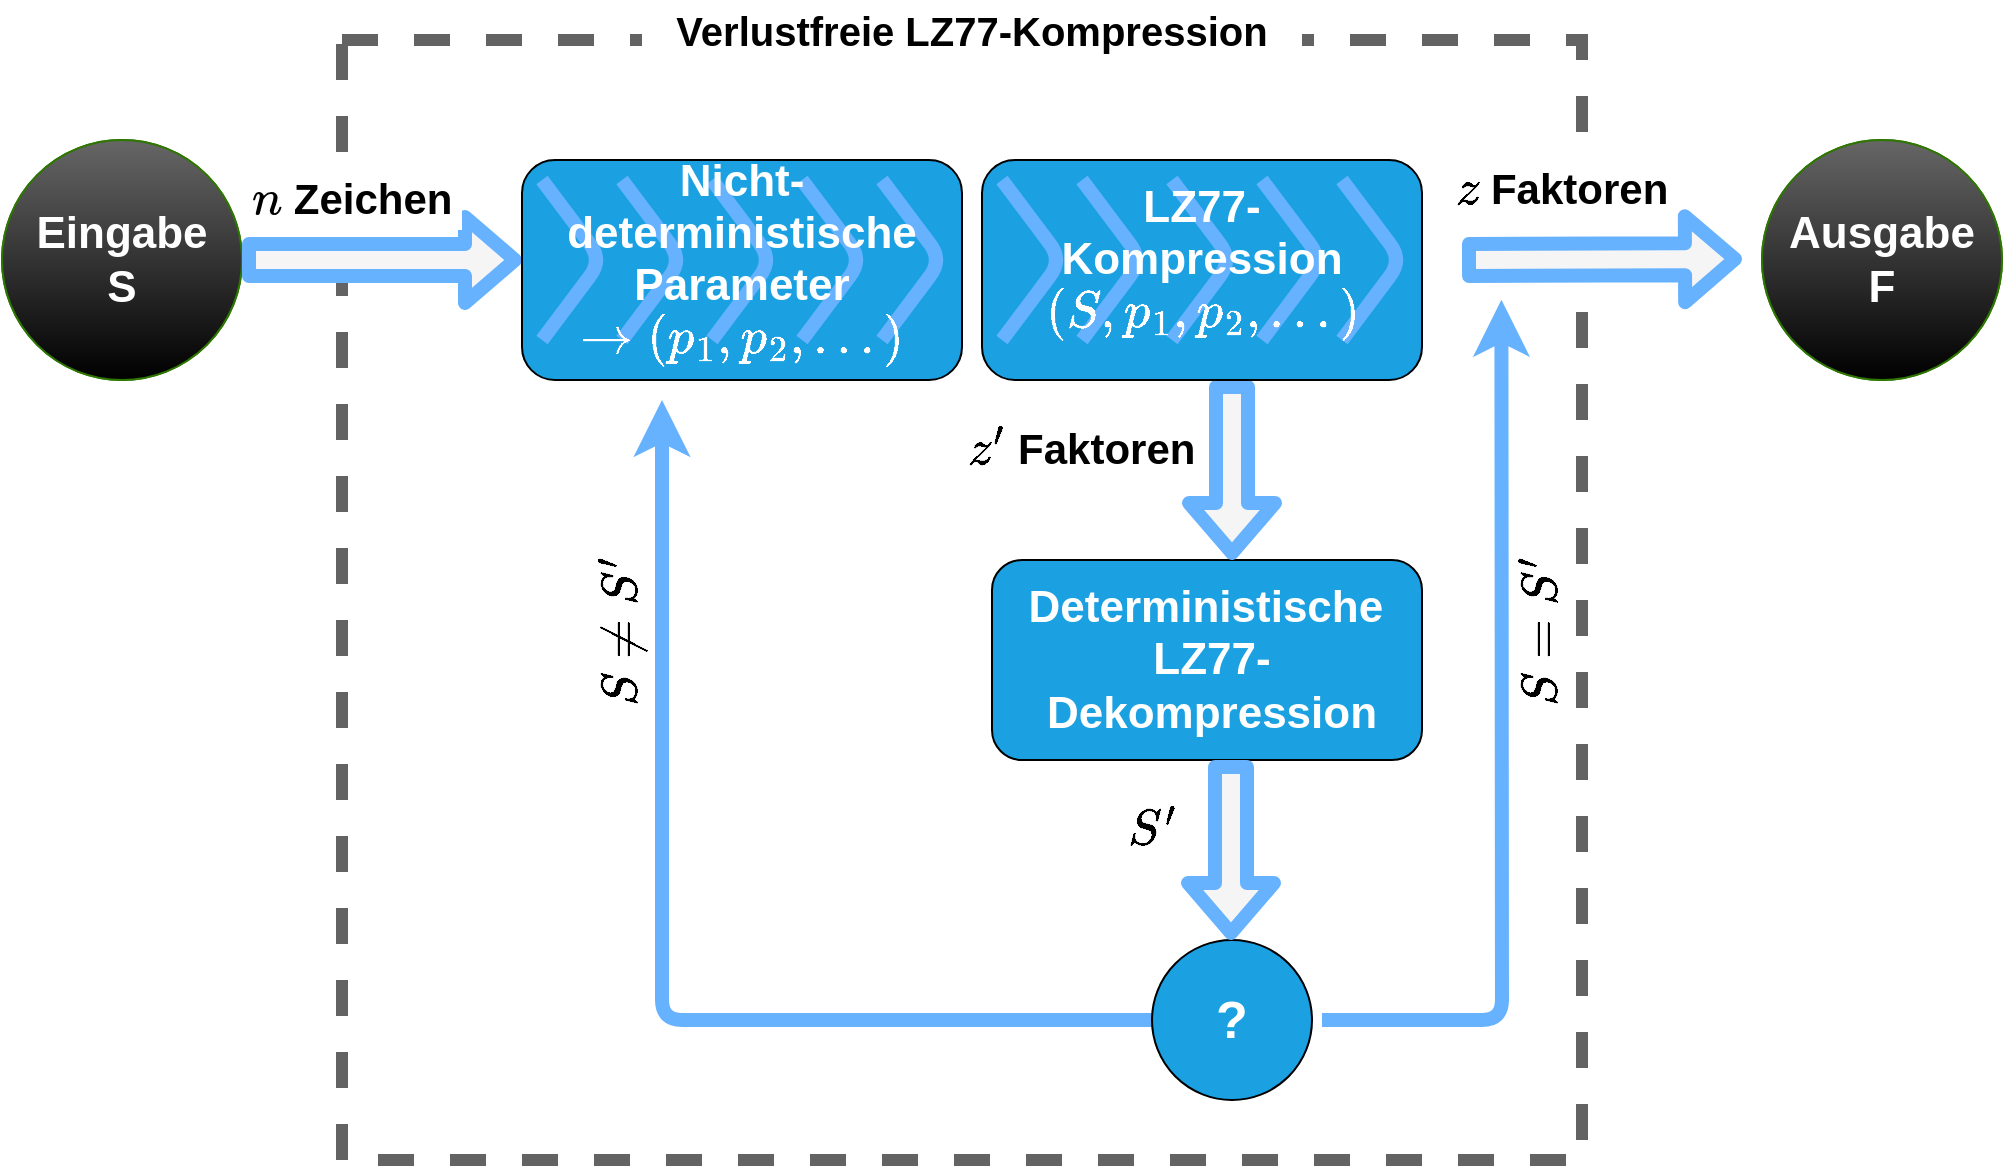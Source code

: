 <mxfile>
    <diagram id="bvJyozwJtaxtsE2B_y3F" name="Page-1">
        <mxGraphModel dx="1804" dy="643" grid="1" gridSize="10" guides="1" tooltips="1" connect="1" arrows="1" fold="1" page="1" pageScale="1" pageWidth="850" pageHeight="1100" background="none" math="1" shadow="0">
            <root>
                <mxCell id="0"/>
                <mxCell id="1" parent="0"/>
                <mxCell id="73" value="" style="rounded=0;whiteSpace=wrap;html=1;fillColor=none;dashed=1;strokeWidth=6;strokeColor=#636363;" parent="1" vertex="1">
                    <mxGeometry x="100" y="170" width="620" height="560" as="geometry"/>
                </mxCell>
                <mxCell id="6" value="" style="ellipse;whiteSpace=wrap;html=1;aspect=fixed;fontSize=17;fillColor=#666666;strokeColor=#2D7600;fontColor=#ffffff;gradientColor=default;" parent="1" vertex="1">
                    <mxGeometry x="-70" y="220" width="120" height="120" as="geometry"/>
                </mxCell>
                <mxCell id="7" value="&lt;b style=&quot;font-size: 22px;&quot;&gt;Eingabe&lt;/b&gt;" style="text;html=1;strokeColor=none;fillColor=none;align=center;verticalAlign=middle;whiteSpace=wrap;rounded=0;fontSize=22;fontColor=#FFFFFF;" parent="1" vertex="1">
                    <mxGeometry x="-40" y="265" width="60" height="30" as="geometry"/>
                </mxCell>
                <mxCell id="8" value="" style="ellipse;whiteSpace=wrap;html=1;aspect=fixed;fontSize=17;fillColor=#666666;strokeColor=#2D7600;fontColor=#ffffff;gradientColor=default;" parent="1" vertex="1">
                    <mxGeometry x="-70" y="220" width="120" height="120" as="geometry"/>
                </mxCell>
                <mxCell id="19" value="&lt;b style=&quot;font-size: 22px;&quot;&gt;Eingabe&lt;br&gt;S&lt;br&gt;&lt;/b&gt;" style="text;html=1;strokeColor=none;fillColor=none;align=center;verticalAlign=middle;whiteSpace=wrap;rounded=0;fontSize=22;fontColor=#FFFFFF;" parent="1" vertex="1">
                    <mxGeometry x="-40" y="265" width="60" height="30" as="geometry"/>
                </mxCell>
                <mxCell id="22" value="" style="shape=flexArrow;endArrow=classic;html=1;strokeColor=#66B2FF;strokeWidth=7;fontSize=17;fillColor=#f5f5f5;exitX=1;exitY=0.5;exitDx=0;exitDy=0;" parent="1" source="8" edge="1">
                    <mxGeometry width="50" height="50" relative="1" as="geometry">
                        <mxPoint x="92.426" y="279.93" as="sourcePoint"/>
                        <mxPoint x="190" y="280" as="targetPoint"/>
                    </mxGeometry>
                </mxCell>
                <mxCell id="24" value="&lt;font face=&quot;Noto Sans Math&quot;&gt;&lt;i&gt;&lt;svg style=&quot;vertical-align: -0.025ex;&quot; xmlns:xlink=&quot;http://www.w3.org/1999/xlink&quot; viewBox=&quot;0 -442 600 453&quot; role=&quot;img&quot; height=&quot;1.025ex&quot; width=&quot;1.357ex&quot; xmlns=&quot;http://www.w3.org/2000/svg&quot;&gt;&lt;defs&gt;&lt;path d=&quot;M21 287Q22 293 24 303T36 341T56 388T89 425T135 442Q171 442 195 424T225 390T231 369Q231 367 232 367L243 378Q304 442 382 442Q436 442 469 415T503 336T465 179T427 52Q427 26 444 26Q450 26 453 27Q482 32 505 65T540 145Q542 153 560 153Q580 153 580 145Q580 144 576 130Q568 101 554 73T508 17T439 -10Q392 -10 371 17T350 73Q350 92 386 193T423 345Q423 404 379 404H374Q288 404 229 303L222 291L189 157Q156 26 151 16Q138 -11 108 -11Q95 -11 87 -5T76 7T74 17Q74 30 112 180T152 343Q153 348 153 366Q153 405 129 405Q91 405 66 305Q60 285 60 284Q58 278 41 278H27Q21 284 21 287Z&quot; id=&quot;MJX-4-TEX-I-1D45B&quot;&gt;&lt;/path&gt;&lt;/defs&gt;&lt;g transform=&quot;scale(1,-1)&quot; stroke-width=&quot;0&quot; fill=&quot;currentColor&quot; stroke=&quot;currentColor&quot;&gt;&lt;g data-mml-node=&quot;math&quot;&gt;&lt;g data-mml-node=&quot;mi&quot;&gt;&lt;use xlink:href=&quot;#MJX-4-TEX-I-1D45B&quot; data-c=&quot;1D45B&quot;&gt;&lt;/use&gt;&lt;/g&gt;&lt;/g&gt;&lt;/g&gt;&lt;/svg&gt;&lt;/i&gt;&lt;/font&gt;&amp;nbsp;Zeichen" style="text;html=1;strokeColor=none;fillColor=#FFFFFF;align=center;verticalAlign=middle;whiteSpace=wrap;rounded=0;fontSize=21;fontStyle=1;fontColor=#000000;" parent="1" vertex="1">
                    <mxGeometry x="50" y="235" width="110" height="30" as="geometry"/>
                </mxCell>
                <mxCell id="37" value="&lt;font face=&quot;Noto Sans Math&quot; style=&quot;font-size: 21px;&quot;&gt;&lt;i style=&quot;font-size: 21px;&quot;&gt;\(z\)&lt;/i&gt;&lt;/font&gt; Faktoren" style="text;html=1;strokeColor=none;fillColor=#FFFFFF;align=center;verticalAlign=middle;whiteSpace=wrap;rounded=0;fontSize=21;fontStyle=1;fontColor=#000000;" parent="1" vertex="1">
                    <mxGeometry x="650" y="230" width="120" height="30" as="geometry"/>
                </mxCell>
                <mxCell id="43" value="" style="rounded=1;whiteSpace=wrap;html=1;fillColor=#1ba1e2;" parent="1" vertex="1">
                    <mxGeometry x="425" y="430" width="215" height="100" as="geometry"/>
                </mxCell>
                <mxCell id="44" value="&lt;b style=&quot;font-size: 22px;&quot;&gt;&lt;font style=&quot;font-size: 22px;&quot;&gt;Deterministische&amp;nbsp;&lt;br&gt;LZ77-Dekompression&lt;br&gt;&lt;/font&gt;&lt;/b&gt;" style="text;html=1;strokeColor=none;fillColor=none;align=center;verticalAlign=middle;whiteSpace=wrap;rounded=0;fontSize=22;fontColor=#FFFFFF;" parent="1" vertex="1">
                    <mxGeometry x="505" y="470" width="60" height="20" as="geometry"/>
                </mxCell>
                <mxCell id="45" value="" style="shape=flexArrow;endArrow=classic;html=1;strokeColor=#66B2FF;strokeWidth=7;fontSize=17;fillColor=#f5f5f5;" parent="1" edge="1">
                    <mxGeometry width="50" height="50" relative="1" as="geometry">
                        <mxPoint x="545" y="340" as="sourcePoint"/>
                        <mxPoint x="545" y="430" as="targetPoint"/>
                    </mxGeometry>
                </mxCell>
                <mxCell id="46" value="&lt;font face=&quot;Noto Sans Math&quot; style=&quot;font-size: 21px;&quot;&gt;&lt;i style=&quot;font-size: 21px;&quot;&gt;\(z'\)&lt;/i&gt;&lt;/font&gt; Faktoren" style="text;html=1;strokeColor=none;fillColor=none;align=center;verticalAlign=middle;whiteSpace=wrap;rounded=0;fontSize=21;fontStyle=1;fontColor=#000000;" parent="1" vertex="1">
                    <mxGeometry x="410" y="360" width="120" height="30" as="geometry"/>
                </mxCell>
                <mxCell id="47" value="" style="endArrow=classic;html=1;strokeColor=#66B2FF;strokeWidth=7;fontSize=17;fillColor=#f5f5f5;endFill=0;exitX=0;exitY=0.5;exitDx=0;exitDy=0;" parent="1" source="78" edge="1">
                    <mxGeometry width="50" height="50" relative="1" as="geometry">
                        <mxPoint x="250" y="460" as="sourcePoint"/>
                        <mxPoint x="260" y="350" as="targetPoint"/>
                        <Array as="points">
                            <mxPoint x="260" y="660"/>
                        </Array>
                    </mxGeometry>
                </mxCell>
                <mxCell id="48" value="&lt;font face=&quot;Noto Sans Math&quot;&gt;&lt;i&gt;\(S \neq S'\)&lt;/i&gt;&lt;/font&gt;" style="text;html=1;strokeColor=none;fillColor=none;align=center;verticalAlign=middle;whiteSpace=wrap;rounded=0;fontSize=21;fontStyle=1;fontColor=#000000;rotation=-90;" parent="1" vertex="1">
                    <mxGeometry x="180" y="450" width="120" height="30" as="geometry"/>
                </mxCell>
                <mxCell id="50" value="&lt;font face=&quot;Noto Sans Math&quot;&gt;&lt;i&gt;\(S = S'\)&lt;/i&gt;&lt;/font&gt;" style="text;html=1;strokeColor=none;fillColor=none;align=center;verticalAlign=middle;whiteSpace=wrap;rounded=0;fontSize=21;fontStyle=1;fontColor=#000000;rotation=-90;" parent="1" vertex="1">
                    <mxGeometry x="640" y="450" width="120" height="30" as="geometry"/>
                </mxCell>
                <mxCell id="66" value="" style="rounded=1;whiteSpace=wrap;html=1;fillColor=#1ba1e2;" parent="1" vertex="1">
                    <mxGeometry x="420" y="230" width="220" height="110" as="geometry"/>
                </mxCell>
                <mxCell id="67" value="" style="endArrow=none;html=1;strokeWidth=7;fontSize=20;fillColor=#b0e3e6;strokeColor=#66B2FF;" parent="1" edge="1">
                    <mxGeometry width="50" height="50" relative="1" as="geometry">
                        <mxPoint x="430" y="320" as="sourcePoint"/>
                        <mxPoint x="430" y="240" as="targetPoint"/>
                        <Array as="points">
                            <mxPoint x="460" y="280"/>
                        </Array>
                    </mxGeometry>
                </mxCell>
                <mxCell id="68" value="" style="endArrow=none;html=1;strokeWidth=7;fontSize=20;fillColor=#b0e3e6;strokeColor=#66B2FF;" parent="1" edge="1">
                    <mxGeometry width="50" height="50" relative="1" as="geometry">
                        <mxPoint x="470" y="320" as="sourcePoint"/>
                        <mxPoint x="470" y="240" as="targetPoint"/>
                        <Array as="points">
                            <mxPoint x="500" y="280"/>
                        </Array>
                    </mxGeometry>
                </mxCell>
                <mxCell id="69" value="" style="endArrow=none;html=1;strokeWidth=7;fontSize=20;fillColor=#b0e3e6;strokeColor=#66B2FF;" parent="1" edge="1">
                    <mxGeometry width="50" height="50" relative="1" as="geometry">
                        <mxPoint x="515" y="320" as="sourcePoint"/>
                        <mxPoint x="515" y="240" as="targetPoint"/>
                        <Array as="points">
                            <mxPoint x="545" y="280"/>
                        </Array>
                    </mxGeometry>
                </mxCell>
                <mxCell id="70" value="" style="endArrow=none;html=1;strokeWidth=7;fontSize=20;fillColor=#b0e3e6;strokeColor=#66B2FF;" parent="1" edge="1">
                    <mxGeometry width="50" height="50" relative="1" as="geometry">
                        <mxPoint x="560" y="320" as="sourcePoint"/>
                        <mxPoint x="560" y="240" as="targetPoint"/>
                        <Array as="points">
                            <mxPoint x="590" y="280"/>
                        </Array>
                    </mxGeometry>
                </mxCell>
                <mxCell id="71" value="" style="endArrow=none;html=1;strokeWidth=7;fontSize=20;fillColor=#b0e3e6;strokeColor=#66B2FF;" parent="1" edge="1">
                    <mxGeometry width="50" height="50" relative="1" as="geometry">
                        <mxPoint x="600" y="320" as="sourcePoint"/>
                        <mxPoint x="600" y="240" as="targetPoint"/>
                        <Array as="points">
                            <mxPoint x="630" y="280"/>
                        </Array>
                    </mxGeometry>
                </mxCell>
                <mxCell id="42" value="&lt;b style=&quot;font-size: 22px;&quot;&gt;&lt;font style=&quot;font-size: 22px;&quot;&gt;LZ77-Kompression&lt;br&gt;\((S,p_1,p_2,...)\)&lt;br&gt;&lt;/font&gt;&lt;/b&gt;" style="text;html=1;strokeColor=none;fillColor=none;align=center;verticalAlign=middle;whiteSpace=wrap;rounded=0;fontSize=22;fontColor=#FFFFFF;" parent="1" vertex="1">
                    <mxGeometry x="500" y="270" width="60" height="20" as="geometry"/>
                </mxCell>
                <mxCell id="77" value="Verlustfreie LZ77-Kompression" style="text;html=1;strokeColor=none;fillColor=#FFFFFF;align=center;verticalAlign=middle;whiteSpace=wrap;rounded=0;dashed=1;strokeWidth=6;fontSize=20;fontStyle=1;fontColor=#000000;" parent="1" vertex="1">
                    <mxGeometry x="250" y="150" width="330" height="30" as="geometry"/>
                </mxCell>
                <mxCell id="78" value="&lt;font style=&quot;font-size: 26px;&quot; color=&quot;#ffffff&quot;&gt;&lt;b&gt;?&lt;/b&gt;&lt;/font&gt;" style="ellipse;whiteSpace=wrap;html=1;aspect=fixed;strokeColor=default;strokeWidth=1;fontSize=20;fontColor=#000000;fillColor=#1ba1e2;" parent="1" vertex="1">
                    <mxGeometry x="505" y="620" width="80" height="80" as="geometry"/>
                </mxCell>
                <mxCell id="80" value="" style="shape=flexArrow;endArrow=classic;html=1;strokeColor=#66B2FF;strokeWidth=7;fontSize=17;fillColor=#f5f5f5;" parent="1" edge="1">
                    <mxGeometry width="50" height="50" relative="1" as="geometry">
                        <mxPoint x="544.5" y="530" as="sourcePoint"/>
                        <mxPoint x="544.5" y="620" as="targetPoint"/>
                    </mxGeometry>
                </mxCell>
                <mxCell id="81" value="&lt;font face=&quot;Noto Sans Math&quot;&gt;&lt;i&gt;\(S'\)&lt;/i&gt;&lt;/font&gt;" style="text;html=1;strokeColor=none;fillColor=none;align=center;verticalAlign=middle;whiteSpace=wrap;rounded=0;fontSize=21;fontStyle=1;fontColor=#000000;" parent="1" vertex="1">
                    <mxGeometry x="445" y="550" width="120" height="30" as="geometry"/>
                </mxCell>
                <mxCell id="88" value="" style="endArrow=classic;html=1;strokeColor=#66B2FF;strokeWidth=7;fontSize=17;fillColor=#f5f5f5;movable=1;resizable=1;rotatable=1;deletable=1;editable=1;connectable=1;entryX=0.935;entryY=0.232;entryDx=0;entryDy=0;entryPerimeter=0;" parent="1" edge="1" target="73">
                    <mxGeometry width="50" height="50" relative="1" as="geometry">
                        <mxPoint x="590" y="660" as="sourcePoint"/>
                        <mxPoint x="680" y="390" as="targetPoint"/>
                        <Array as="points">
                            <mxPoint x="680" y="660"/>
                        </Array>
                    </mxGeometry>
                </mxCell>
                <mxCell id="89" value="" style="shape=flexArrow;endArrow=classic;html=1;strokeColor=#66B2FF;strokeWidth=7;fontSize=17;fillColor=#f5f5f5;entryX=0;entryY=0.5;entryDx=0;entryDy=0;" parent="1" edge="1">
                    <mxGeometry width="50" height="50" relative="1" as="geometry">
                        <mxPoint x="660" y="280" as="sourcePoint"/>
                        <mxPoint x="800" y="279.5" as="targetPoint"/>
                    </mxGeometry>
                </mxCell>
                <mxCell id="90" value="" style="rounded=1;whiteSpace=wrap;html=1;fillColor=#1ba1e2;" vertex="1" parent="1">
                    <mxGeometry x="190" y="230" width="220" height="110" as="geometry"/>
                </mxCell>
                <mxCell id="91" value="" style="endArrow=none;html=1;strokeWidth=7;fontSize=20;fillColor=#b0e3e6;strokeColor=#66B2FF;" edge="1" parent="1">
                    <mxGeometry width="50" height="50" relative="1" as="geometry">
                        <mxPoint x="200" y="320" as="sourcePoint"/>
                        <mxPoint x="200" y="240" as="targetPoint"/>
                        <Array as="points">
                            <mxPoint x="230" y="280"/>
                        </Array>
                    </mxGeometry>
                </mxCell>
                <mxCell id="92" value="" style="endArrow=none;html=1;strokeWidth=7;fontSize=20;fillColor=#b0e3e6;strokeColor=#66B2FF;" edge="1" parent="1">
                    <mxGeometry width="50" height="50" relative="1" as="geometry">
                        <mxPoint x="240" y="320" as="sourcePoint"/>
                        <mxPoint x="240" y="240" as="targetPoint"/>
                        <Array as="points">
                            <mxPoint x="270" y="280"/>
                        </Array>
                    </mxGeometry>
                </mxCell>
                <mxCell id="93" value="" style="endArrow=none;html=1;strokeWidth=7;fontSize=20;fillColor=#b0e3e6;strokeColor=#66B2FF;" edge="1" parent="1">
                    <mxGeometry width="50" height="50" relative="1" as="geometry">
                        <mxPoint x="285" y="320" as="sourcePoint"/>
                        <mxPoint x="285" y="240" as="targetPoint"/>
                        <Array as="points">
                            <mxPoint x="315" y="280"/>
                        </Array>
                    </mxGeometry>
                </mxCell>
                <mxCell id="94" value="" style="endArrow=none;html=1;strokeWidth=7;fontSize=20;fillColor=#b0e3e6;strokeColor=#66B2FF;" edge="1" parent="1">
                    <mxGeometry width="50" height="50" relative="1" as="geometry">
                        <mxPoint x="330" y="320" as="sourcePoint"/>
                        <mxPoint x="330" y="240" as="targetPoint"/>
                        <Array as="points">
                            <mxPoint x="360" y="280"/>
                        </Array>
                    </mxGeometry>
                </mxCell>
                <mxCell id="95" value="" style="endArrow=none;html=1;strokeWidth=7;fontSize=20;fillColor=#b0e3e6;strokeColor=#66B2FF;" edge="1" parent="1">
                    <mxGeometry width="50" height="50" relative="1" as="geometry">
                        <mxPoint x="370" y="320" as="sourcePoint"/>
                        <mxPoint x="370" y="240" as="targetPoint"/>
                        <Array as="points">
                            <mxPoint x="400" y="280"/>
                        </Array>
                    </mxGeometry>
                </mxCell>
                <mxCell id="96" value="&lt;b style=&quot;font-size: 22px;&quot;&gt;&lt;font style=&quot;font-size: 22px;&quot;&gt;Nicht-deterministische&lt;br&gt;Parameter&lt;br&gt;\(\rightarrow (p_1, p_2,...)\)&lt;br&gt;&lt;/font&gt;&lt;/b&gt;" style="text;html=1;strokeColor=none;fillColor=none;align=center;verticalAlign=middle;whiteSpace=wrap;rounded=0;fontSize=22;fontColor=#FFFFFF;" vertex="1" parent="1">
                    <mxGeometry x="270" y="270" width="60" height="20" as="geometry"/>
                </mxCell>
                <mxCell id="98" value="" style="ellipse;whiteSpace=wrap;html=1;aspect=fixed;fontSize=17;fillColor=#666666;strokeColor=#2D7600;fontColor=#ffffff;gradientColor=default;" vertex="1" parent="1">
                    <mxGeometry x="810" y="220" width="120" height="120" as="geometry"/>
                </mxCell>
                <mxCell id="99" value="&lt;b style=&quot;font-size: 22px;&quot;&gt;Eingabe&lt;/b&gt;" style="text;html=1;strokeColor=none;fillColor=none;align=center;verticalAlign=middle;whiteSpace=wrap;rounded=0;fontSize=22;fontColor=#FFFFFF;" vertex="1" parent="1">
                    <mxGeometry x="840" y="265" width="60" height="30" as="geometry"/>
                </mxCell>
                <mxCell id="100" value="" style="ellipse;whiteSpace=wrap;html=1;aspect=fixed;fontSize=17;fillColor=#666666;strokeColor=#2D7600;fontColor=#ffffff;gradientColor=default;" vertex="1" parent="1">
                    <mxGeometry x="810" y="220" width="120" height="120" as="geometry"/>
                </mxCell>
                <mxCell id="101" value="&lt;b style=&quot;font-size: 22px;&quot;&gt;Ausgabe&lt;br&gt;F&lt;br&gt;&lt;/b&gt;" style="text;html=1;strokeColor=none;fillColor=none;align=center;verticalAlign=middle;whiteSpace=wrap;rounded=0;fontSize=22;fontColor=#FFFFFF;" vertex="1" parent="1">
                    <mxGeometry x="840" y="265" width="60" height="30" as="geometry"/>
                </mxCell>
            </root>
        </mxGraphModel>
    </diagram>
</mxfile>